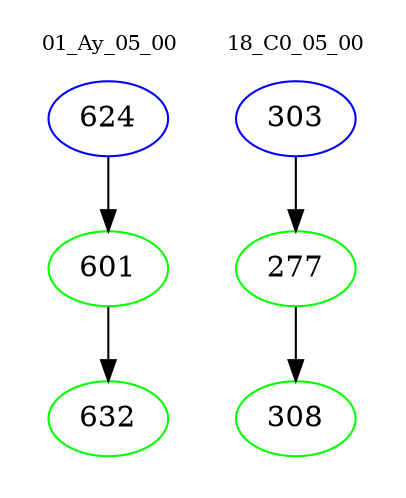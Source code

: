digraph{
subgraph cluster_0 {
color = white
label = "01_Ay_05_00";
fontsize=10;
T0_624 [label="624", color="blue"]
T0_624 -> T0_601 [color="black"]
T0_601 [label="601", color="green"]
T0_601 -> T0_632 [color="black"]
T0_632 [label="632", color="green"]
}
subgraph cluster_1 {
color = white
label = "18_C0_05_00";
fontsize=10;
T1_303 [label="303", color="blue"]
T1_303 -> T1_277 [color="black"]
T1_277 [label="277", color="green"]
T1_277 -> T1_308 [color="black"]
T1_308 [label="308", color="green"]
}
}
